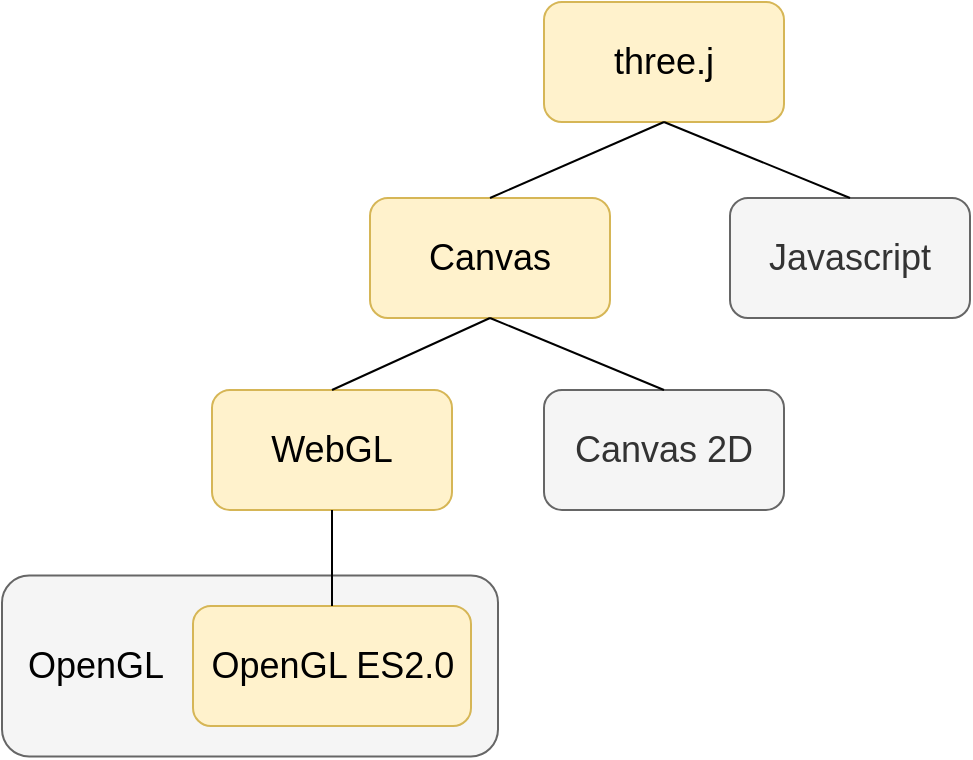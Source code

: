 <mxfile version="20.4.1" type="github">
  <diagram id="1h1QksGQQfmu-8qXDgOc" name="Page-1">
    <mxGraphModel dx="1161" dy="771" grid="0" gridSize="10" guides="1" tooltips="1" connect="1" arrows="1" fold="1" page="1" pageScale="1" pageWidth="827" pageHeight="1169" math="0" shadow="0">
      <root>
        <mxCell id="0" />
        <mxCell id="1" parent="0" />
        <mxCell id="UQhafPBwoPOySEA5cZhY-1" value="&lt;font style=&quot;font-size: 18px;&quot;&gt;three.j&lt;/font&gt;" style="rounded=1;whiteSpace=wrap;html=1;fillColor=#fff2cc;strokeColor=#d6b656;fontColor=#000000;" parent="1" vertex="1">
          <mxGeometry x="354" y="198" width="120" height="60" as="geometry" />
        </mxCell>
        <mxCell id="UQhafPBwoPOySEA5cZhY-3" value="&lt;font style=&quot;font-size: 18px;&quot;&gt;Canvas&lt;/font&gt;" style="rounded=1;whiteSpace=wrap;html=1;fillColor=#fff2cc;strokeColor=#d6b656;fontColor=#000000;" parent="1" vertex="1">
          <mxGeometry x="267" y="296" width="120" height="60" as="geometry" />
        </mxCell>
        <mxCell id="UQhafPBwoPOySEA5cZhY-4" value="&lt;span style=&quot;font-size: 18px;&quot;&gt;WebGL&lt;/span&gt;" style="rounded=1;whiteSpace=wrap;html=1;fillColor=#fff2cc;strokeColor=#d6b656;fontColor=#000000;" parent="1" vertex="1">
          <mxGeometry x="188" y="392" width="120" height="60" as="geometry" />
        </mxCell>
        <mxCell id="UQhafPBwoPOySEA5cZhY-6" value="" style="rounded=1;whiteSpace=wrap;html=1;fontSize=18;fontColor=#333333;fillColor=#f5f5f5;strokeColor=#666666;" parent="1" vertex="1">
          <mxGeometry x="83" y="484.75" width="248" height="90.5" as="geometry" />
        </mxCell>
        <mxCell id="UQhafPBwoPOySEA5cZhY-5" value="&lt;span style=&quot;font-size: 18px;&quot;&gt;OpenGL ES2.0&lt;/span&gt;" style="rounded=1;whiteSpace=wrap;html=1;fillColor=#fff2cc;strokeColor=#d6b656;fontColor=#000000;" parent="1" vertex="1">
          <mxGeometry x="178.5" y="500" width="139" height="60" as="geometry" />
        </mxCell>
        <mxCell id="UQhafPBwoPOySEA5cZhY-7" value="OpenGL" style="text;html=1;strokeColor=none;fillColor=none;align=center;verticalAlign=middle;whiteSpace=wrap;rounded=0;fontSize=18;fontColor=#000000;" parent="1" vertex="1">
          <mxGeometry x="100" y="515" width="60" height="30" as="geometry" />
        </mxCell>
        <mxCell id="UQhafPBwoPOySEA5cZhY-9" value="&lt;font style=&quot;font-size: 18px;&quot;&gt;Javascript&lt;/font&gt;" style="rounded=1;whiteSpace=wrap;html=1;fillColor=#f5f5f5;strokeColor=#666666;fontColor=#333333;" parent="1" vertex="1">
          <mxGeometry x="447" y="296" width="120" height="60" as="geometry" />
        </mxCell>
        <mxCell id="UQhafPBwoPOySEA5cZhY-10" value="&lt;font style=&quot;font-size: 18px;&quot;&gt;Canvas 2D&lt;/font&gt;" style="rounded=1;whiteSpace=wrap;html=1;fillColor=#f5f5f5;strokeColor=#666666;fontColor=#333333;" parent="1" vertex="1">
          <mxGeometry x="354" y="392" width="120" height="60" as="geometry" />
        </mxCell>
        <mxCell id="UQhafPBwoPOySEA5cZhY-11" value="" style="endArrow=none;html=1;rounded=0;fontSize=18;fontColor=#000000;exitX=0.5;exitY=0;exitDx=0;exitDy=0;entryX=0.5;entryY=1;entryDx=0;entryDy=0;" parent="1" source="UQhafPBwoPOySEA5cZhY-5" target="UQhafPBwoPOySEA5cZhY-4" edge="1">
          <mxGeometry width="50" height="50" relative="1" as="geometry">
            <mxPoint x="387" y="391" as="sourcePoint" />
            <mxPoint x="437" y="341" as="targetPoint" />
          </mxGeometry>
        </mxCell>
        <mxCell id="UQhafPBwoPOySEA5cZhY-12" value="" style="endArrow=none;html=1;rounded=0;fontSize=18;fontColor=#000000;exitX=0.5;exitY=1;exitDx=0;exitDy=0;entryX=0.5;entryY=0;entryDx=0;entryDy=0;" parent="1" source="UQhafPBwoPOySEA5cZhY-3" target="UQhafPBwoPOySEA5cZhY-4" edge="1">
          <mxGeometry width="50" height="50" relative="1" as="geometry">
            <mxPoint x="258" y="510" as="sourcePoint" />
            <mxPoint x="258" y="462" as="targetPoint" />
          </mxGeometry>
        </mxCell>
        <mxCell id="UQhafPBwoPOySEA5cZhY-13" value="" style="endArrow=none;html=1;rounded=0;fontSize=18;fontColor=#000000;exitX=0.5;exitY=0;exitDx=0;exitDy=0;entryX=0.5;entryY=1;entryDx=0;entryDy=0;" parent="1" source="UQhafPBwoPOySEA5cZhY-10" target="UQhafPBwoPOySEA5cZhY-3" edge="1">
          <mxGeometry width="50" height="50" relative="1" as="geometry">
            <mxPoint x="268" y="520" as="sourcePoint" />
            <mxPoint x="268" y="472" as="targetPoint" />
          </mxGeometry>
        </mxCell>
        <mxCell id="UQhafPBwoPOySEA5cZhY-14" value="" style="endArrow=none;html=1;rounded=0;fontSize=18;fontColor=#000000;exitX=0.5;exitY=0;exitDx=0;exitDy=0;entryX=0.5;entryY=1;entryDx=0;entryDy=0;" parent="1" source="UQhafPBwoPOySEA5cZhY-3" target="UQhafPBwoPOySEA5cZhY-1" edge="1">
          <mxGeometry width="50" height="50" relative="1" as="geometry">
            <mxPoint x="278" y="530" as="sourcePoint" />
            <mxPoint x="278" y="482" as="targetPoint" />
          </mxGeometry>
        </mxCell>
        <mxCell id="UQhafPBwoPOySEA5cZhY-15" value="" style="endArrow=none;html=1;rounded=0;fontSize=18;fontColor=#000000;exitX=0.5;exitY=0;exitDx=0;exitDy=0;entryX=0.5;entryY=1;entryDx=0;entryDy=0;" parent="1" source="UQhafPBwoPOySEA5cZhY-9" target="UQhafPBwoPOySEA5cZhY-1" edge="1">
          <mxGeometry width="50" height="50" relative="1" as="geometry">
            <mxPoint x="288" y="540" as="sourcePoint" />
            <mxPoint x="288" y="492" as="targetPoint" />
          </mxGeometry>
        </mxCell>
      </root>
    </mxGraphModel>
  </diagram>
</mxfile>
